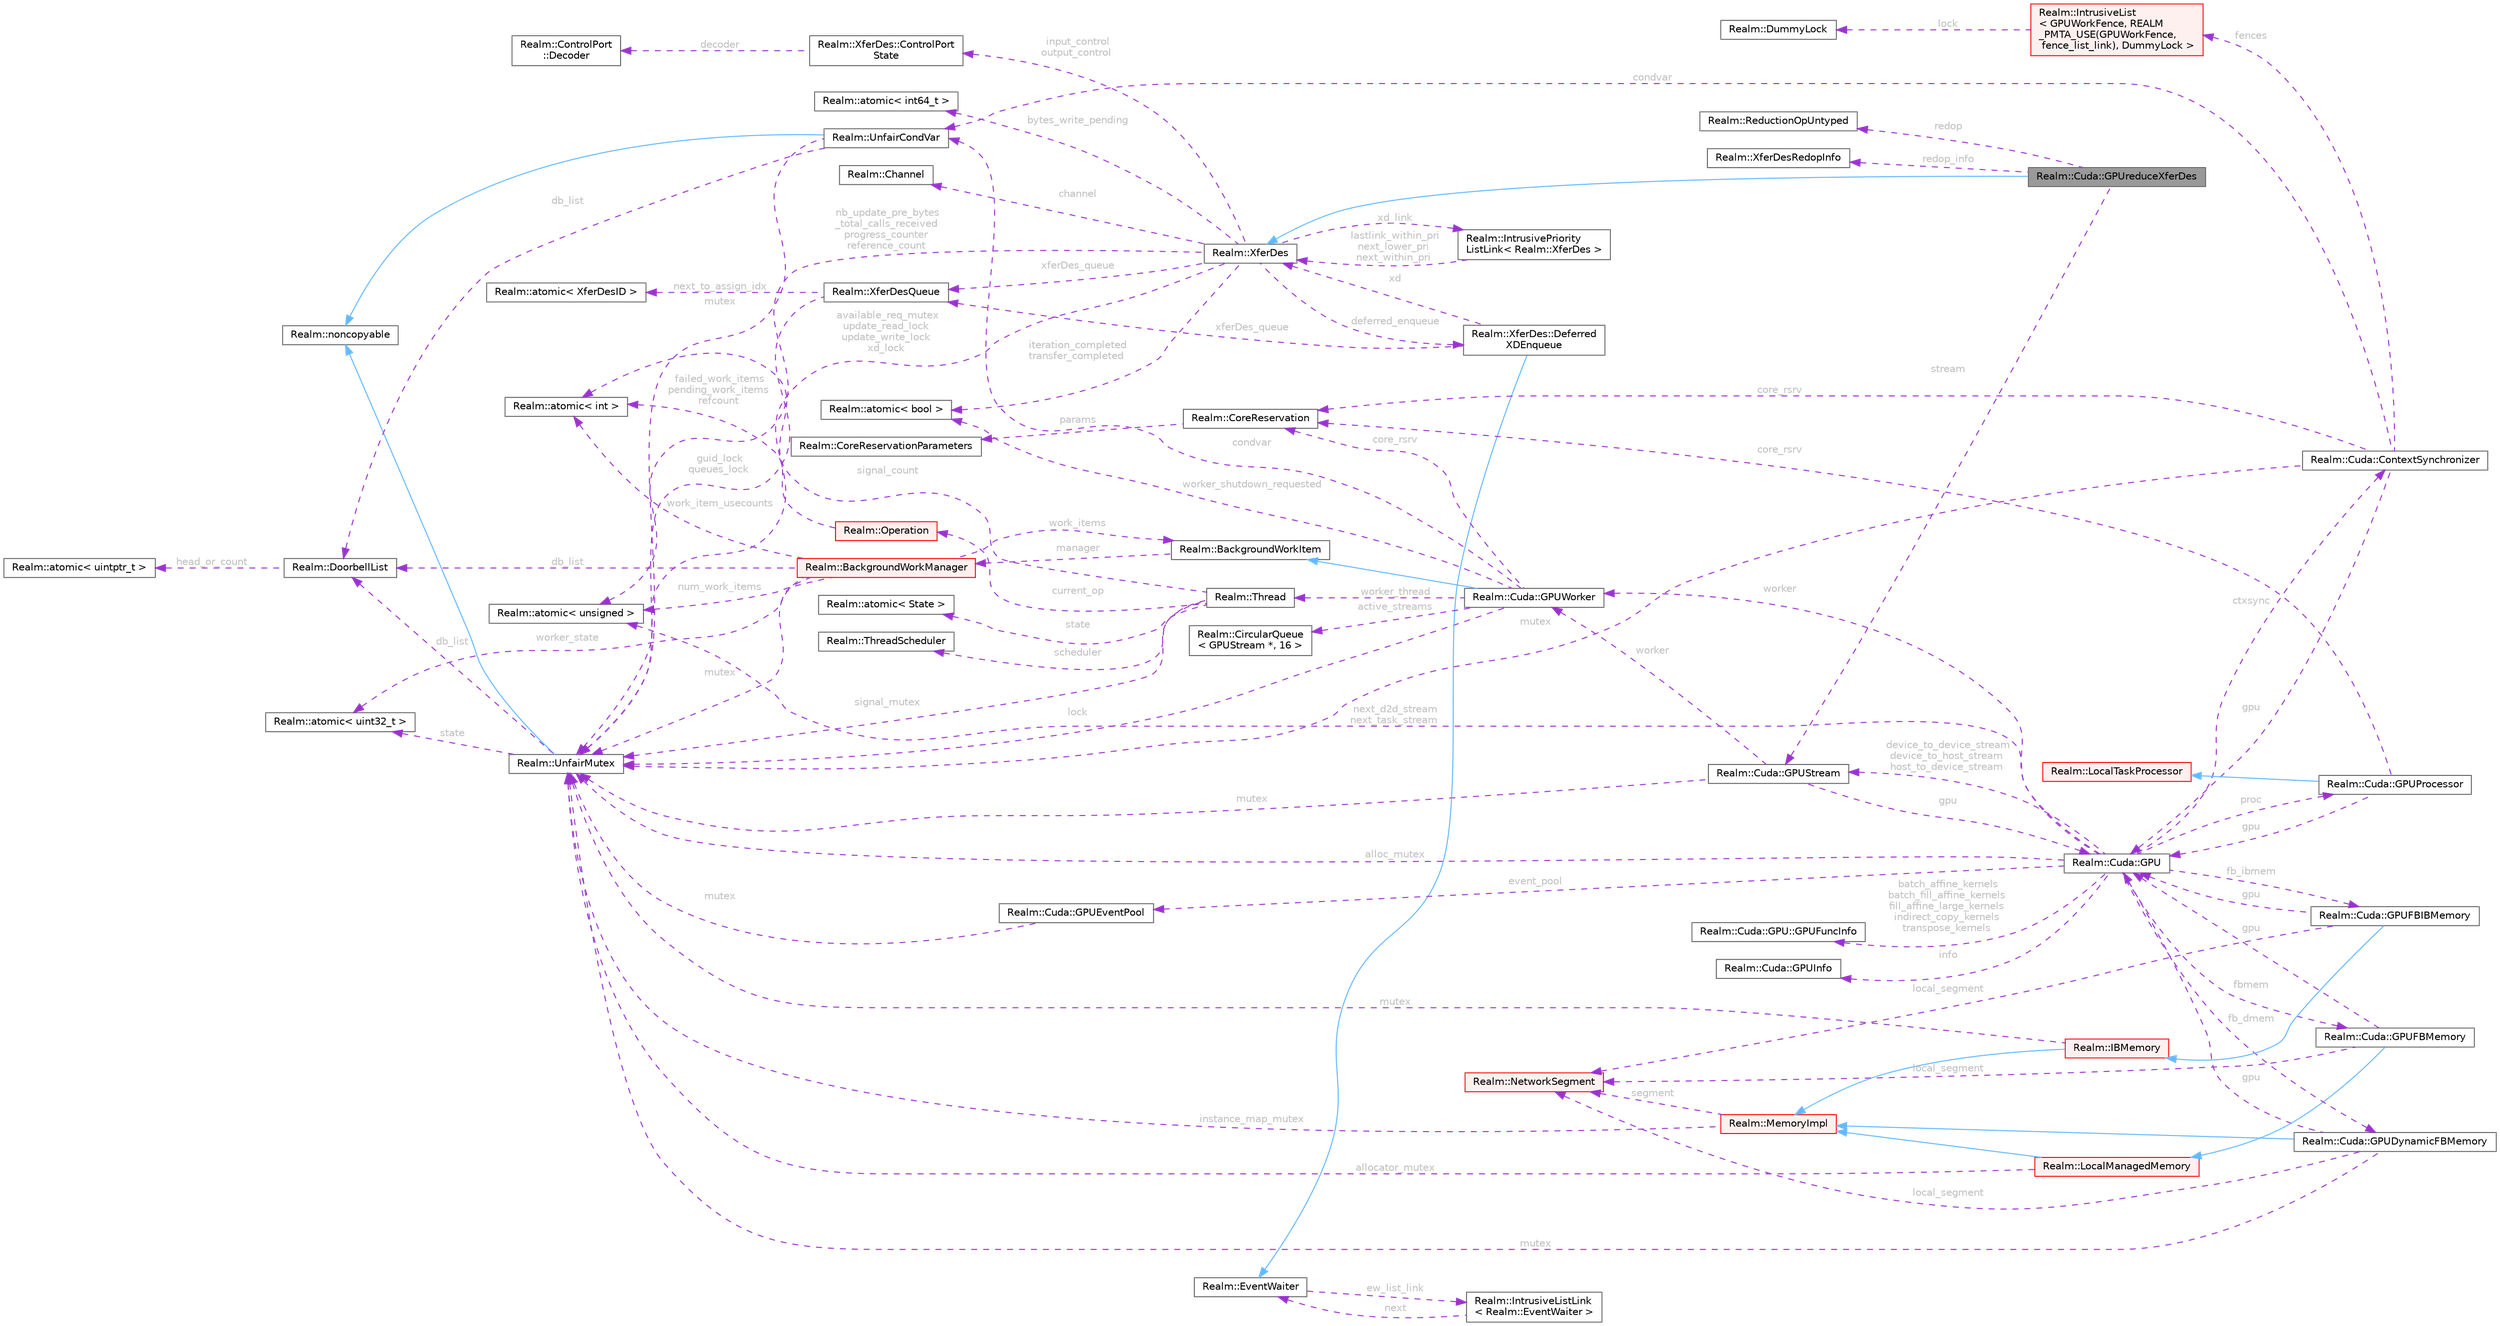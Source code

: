 digraph "Realm::Cuda::GPUreduceXferDes"
{
 // LATEX_PDF_SIZE
  bgcolor="transparent";
  edge [fontname=Helvetica,fontsize=10,labelfontname=Helvetica,labelfontsize=10];
  node [fontname=Helvetica,fontsize=10,shape=box,height=0.2,width=0.4];
  rankdir="LR";
  Node1 [id="Node000001",label="Realm::Cuda::GPUreduceXferDes",height=0.2,width=0.4,color="gray40", fillcolor="grey60", style="filled", fontcolor="black",tooltip=" "];
  Node2 -> Node1 [id="edge1_Node000001_Node000002",dir="back",color="steelblue1",style="solid",tooltip=" "];
  Node2 [id="Node000002",label="Realm::XferDes",height=0.2,width=0.4,color="gray40", fillcolor="white", style="filled",URL="$classRealm_1_1XferDes.html",tooltip=" "];
  Node3 -> Node2 [id="edge2_Node000002_Node000003",dir="back",color="darkorchid3",style="dashed",tooltip=" ",label=" xferDes_queue",fontcolor="grey" ];
  Node3 [id="Node000003",label="Realm::XferDesQueue",height=0.2,width=0.4,color="gray40", fillcolor="white", style="filled",URL="$classRealm_1_1XferDesQueue.html",tooltip=" "];
  Node4 -> Node3 [id="edge3_Node000003_Node000004",dir="back",color="darkorchid3",style="dashed",tooltip=" ",label=" guid_lock\nqueues_lock",fontcolor="grey" ];
  Node4 [id="Node000004",label="Realm::UnfairMutex",height=0.2,width=0.4,color="gray40", fillcolor="white", style="filled",URL="$classRealm_1_1UnfairMutex.html",tooltip=" "];
  Node5 -> Node4 [id="edge4_Node000004_Node000005",dir="back",color="steelblue1",style="solid",tooltip=" "];
  Node5 [id="Node000005",label="Realm::noncopyable",height=0.2,width=0.4,color="gray40", fillcolor="white", style="filled",URL="$classRealm_1_1noncopyable.html",tooltip=" "];
  Node6 -> Node4 [id="edge5_Node000004_Node000006",dir="back",color="darkorchid3",style="dashed",tooltip=" ",label=" state",fontcolor="grey" ];
  Node6 [id="Node000006",label="Realm::atomic\< uint32_t \>",height=0.2,width=0.4,color="gray40", fillcolor="white", style="filled",URL="$classRealm_1_1atomic.html",tooltip=" "];
  Node7 -> Node4 [id="edge6_Node000004_Node000007",dir="back",color="darkorchid3",style="dashed",tooltip=" ",label=" db_list",fontcolor="grey" ];
  Node7 [id="Node000007",label="Realm::DoorbellList",height=0.2,width=0.4,color="gray40", fillcolor="white", style="filled",URL="$classRealm_1_1DoorbellList.html",tooltip=" "];
  Node8 -> Node7 [id="edge7_Node000007_Node000008",dir="back",color="darkorchid3",style="dashed",tooltip=" ",label=" head_or_count",fontcolor="grey" ];
  Node8 [id="Node000008",label="Realm::atomic\< uintptr_t \>",height=0.2,width=0.4,color="gray40", fillcolor="white", style="filled",URL="$classRealm_1_1atomic.html",tooltip=" "];
  Node9 -> Node3 [id="edge8_Node000003_Node000009",dir="back",color="darkorchid3",style="dashed",tooltip=" ",label=" next_to_assign_idx",fontcolor="grey" ];
  Node9 [id="Node000009",label="Realm::atomic\< XferDesID \>",height=0.2,width=0.4,color="gray40", fillcolor="white", style="filled",URL="$classRealm_1_1atomic.html",tooltip=" "];
  Node10 -> Node2 [id="edge9_Node000002_Node000010",dir="back",color="darkorchid3",style="dashed",tooltip=" ",label=" iteration_completed\ntransfer_completed",fontcolor="grey" ];
  Node10 [id="Node000010",label="Realm::atomic\< bool \>",height=0.2,width=0.4,color="gray40", fillcolor="white", style="filled",URL="$classRealm_1_1atomic.html",tooltip=" "];
  Node11 -> Node2 [id="edge10_Node000002_Node000011",dir="back",color="darkorchid3",style="dashed",tooltip=" ",label=" bytes_write_pending",fontcolor="grey" ];
  Node11 [id="Node000011",label="Realm::atomic\< int64_t \>",height=0.2,width=0.4,color="gray40", fillcolor="white", style="filled",URL="$classRealm_1_1atomic.html",tooltip=" "];
  Node12 -> Node2 [id="edge11_Node000002_Node000012",dir="back",color="darkorchid3",style="dashed",tooltip=" ",label=" input_control\noutput_control",fontcolor="grey" ];
  Node12 [id="Node000012",label="Realm::XferDes::ControlPort\lState",height=0.2,width=0.4,color="gray40", fillcolor="white", style="filled",URL="$structRealm_1_1XferDes_1_1ControlPortState.html",tooltip=" "];
  Node13 -> Node12 [id="edge12_Node000012_Node000013",dir="back",color="darkorchid3",style="dashed",tooltip=" ",label=" decoder",fontcolor="grey" ];
  Node13 [id="Node000013",label="Realm::ControlPort\l::Decoder",height=0.2,width=0.4,color="gray40", fillcolor="white", style="filled",URL="$classRealm_1_1ControlPort_1_1Decoder.html",tooltip=" "];
  Node14 -> Node2 [id="edge13_Node000002_Node000014",dir="back",color="darkorchid3",style="dashed",tooltip=" ",label=" channel",fontcolor="grey" ];
  Node14 [id="Node000014",label="Realm::Channel",height=0.2,width=0.4,color="gray40", fillcolor="white", style="filled",URL="$classRealm_1_1Channel.html",tooltip=" "];
  Node4 -> Node2 [id="edge14_Node000002_Node000004",dir="back",color="darkorchid3",style="dashed",tooltip=" ",label=" available_req_mutex\nupdate_read_lock\nupdate_write_lock\nxd_lock",fontcolor="grey" ];
  Node15 -> Node2 [id="edge15_Node000002_Node000015",dir="back",color="darkorchid3",style="dashed",tooltip=" ",label=" nb_update_pre_bytes\l_total_calls_received\nprogress_counter\nreference_count",fontcolor="grey" ];
  Node15 [id="Node000015",label="Realm::atomic\< unsigned \>",height=0.2,width=0.4,color="gray40", fillcolor="white", style="filled",URL="$classRealm_1_1atomic.html",tooltip=" "];
  Node16 -> Node2 [id="edge16_Node000002_Node000016",dir="back",color="darkorchid3",style="dashed",tooltip=" ",label=" xd_link",fontcolor="grey" ];
  Node16 [id="Node000016",label="Realm::IntrusivePriority\lListLink\< Realm::XferDes \>",height=0.2,width=0.4,color="gray40", fillcolor="white", style="filled",URL="$structRealm_1_1IntrusivePriorityListLink.html",tooltip=" "];
  Node2 -> Node16 [id="edge17_Node000016_Node000002",dir="back",color="darkorchid3",style="dashed",tooltip=" ",label=" lastlink_within_pri\nnext_lower_pri\nnext_within_pri",fontcolor="grey" ];
  Node17 -> Node2 [id="edge18_Node000002_Node000017",dir="back",color="darkorchid3",style="dashed",tooltip=" ",label=" deferred_enqueue",fontcolor="grey" ];
  Node17 [id="Node000017",label="Realm::XferDes::Deferred\lXDEnqueue",height=0.2,width=0.4,color="gray40", fillcolor="white", style="filled",URL="$classRealm_1_1XferDes_1_1DeferredXDEnqueue.html",tooltip=" "];
  Node18 -> Node17 [id="edge19_Node000017_Node000018",dir="back",color="steelblue1",style="solid",tooltip=" "];
  Node18 [id="Node000018",label="Realm::EventWaiter",height=0.2,width=0.4,color="gray40", fillcolor="white", style="filled",URL="$classRealm_1_1EventWaiter.html",tooltip=" "];
  Node19 -> Node18 [id="edge20_Node000018_Node000019",dir="back",color="darkorchid3",style="dashed",tooltip=" ",label=" ew_list_link",fontcolor="grey" ];
  Node19 [id="Node000019",label="Realm::IntrusiveListLink\l\< Realm::EventWaiter \>",height=0.2,width=0.4,color="gray40", fillcolor="white", style="filled",URL="$structRealm_1_1IntrusiveListLink.html",tooltip=" "];
  Node18 -> Node19 [id="edge21_Node000019_Node000018",dir="back",color="darkorchid3",style="dashed",tooltip=" ",label=" next",fontcolor="grey" ];
  Node3 -> Node17 [id="edge22_Node000017_Node000003",dir="back",color="darkorchid3",style="dashed",tooltip=" ",label=" xferDes_queue",fontcolor="grey" ];
  Node2 -> Node17 [id="edge23_Node000017_Node000002",dir="back",color="darkorchid3",style="dashed",tooltip=" ",label=" xd",fontcolor="grey" ];
  Node20 -> Node1 [id="edge24_Node000001_Node000020",dir="back",color="darkorchid3",style="dashed",tooltip=" ",label=" redop_info",fontcolor="grey" ];
  Node20 [id="Node000020",label="Realm::XferDesRedopInfo",height=0.2,width=0.4,color="gray40", fillcolor="white", style="filled",URL="$structRealm_1_1XferDesRedopInfo.html",tooltip=" "];
  Node21 -> Node1 [id="edge25_Node000001_Node000021",dir="back",color="darkorchid3",style="dashed",tooltip=" ",label=" redop",fontcolor="grey" ];
  Node21 [id="Node000021",label="Realm::ReductionOpUntyped",height=0.2,width=0.4,color="gray40", fillcolor="white", style="filled",URL="$structRealm_1_1ReductionOpUntyped.html",tooltip=" "];
  Node22 -> Node1 [id="edge26_Node000001_Node000022",dir="back",color="darkorchid3",style="dashed",tooltip=" ",label=" stream",fontcolor="grey" ];
  Node22 [id="Node000022",label="Realm::Cuda::GPUStream",height=0.2,width=0.4,color="gray40", fillcolor="white", style="filled",URL="$classRealm_1_1Cuda_1_1GPUStream.html",tooltip=" "];
  Node23 -> Node22 [id="edge27_Node000022_Node000023",dir="back",color="darkorchid3",style="dashed",tooltip=" ",label=" gpu",fontcolor="grey" ];
  Node23 [id="Node000023",label="Realm::Cuda::GPU",height=0.2,width=0.4,color="gray40", fillcolor="white", style="filled",URL="$classRealm_1_1Cuda_1_1GPU.html",tooltip=" "];
  Node24 -> Node23 [id="edge28_Node000023_Node000024",dir="back",color="darkorchid3",style="dashed",tooltip=" ",label=" ctxsync",fontcolor="grey" ];
  Node24 [id="Node000024",label="Realm::Cuda::ContextSynchronizer",height=0.2,width=0.4,color="gray40", fillcolor="white", style="filled",URL="$classRealm_1_1Cuda_1_1ContextSynchronizer.html",tooltip=" "];
  Node23 -> Node24 [id="edge29_Node000024_Node000023",dir="back",color="darkorchid3",style="dashed",tooltip=" ",label=" gpu",fontcolor="grey" ];
  Node4 -> Node24 [id="edge30_Node000024_Node000004",dir="back",color="darkorchid3",style="dashed",tooltip=" ",label=" mutex",fontcolor="grey" ];
  Node25 -> Node24 [id="edge31_Node000024_Node000025",dir="back",color="darkorchid3",style="dashed",tooltip=" ",label=" condvar",fontcolor="grey" ];
  Node25 [id="Node000025",label="Realm::UnfairCondVar",height=0.2,width=0.4,color="gray40", fillcolor="white", style="filled",URL="$classRealm_1_1UnfairCondVar.html",tooltip=" "];
  Node5 -> Node25 [id="edge32_Node000025_Node000005",dir="back",color="steelblue1",style="solid",tooltip=" "];
  Node4 -> Node25 [id="edge33_Node000025_Node000004",dir="back",color="darkorchid3",style="dashed",tooltip=" ",label=" mutex",fontcolor="grey" ];
  Node7 -> Node25 [id="edge34_Node000025_Node000007",dir="back",color="darkorchid3",style="dashed",tooltip=" ",label=" db_list",fontcolor="grey" ];
  Node26 -> Node24 [id="edge35_Node000024_Node000026",dir="back",color="darkorchid3",style="dashed",tooltip=" ",label=" fences",fontcolor="grey" ];
  Node26 [id="Node000026",label="Realm::IntrusiveList\l\< GPUWorkFence, REALM\l_PMTA_USE(GPUWorkFence,\l fence_list_link), DummyLock \>",height=0.2,width=0.4,color="red", fillcolor="#FFF0F0", style="filled",URL="$classRealm_1_1IntrusiveList.html",tooltip=" "];
  Node27 -> Node26 [id="edge36_Node000026_Node000027",dir="back",color="darkorchid3",style="dashed",tooltip=" ",label=" lock",fontcolor="grey" ];
  Node27 [id="Node000027",label="Realm::DummyLock",height=0.2,width=0.4,color="gray40", fillcolor="white", style="filled",URL="$classRealm_1_1DummyLock.html",tooltip=" "];
  Node69 -> Node24 [id="edge37_Node000024_Node000069",dir="back",color="darkorchid3",style="dashed",tooltip=" ",label=" core_rsrv",fontcolor="grey" ];
  Node69 [id="Node000069",label="Realm::CoreReservation",height=0.2,width=0.4,color="gray40", fillcolor="white", style="filled",URL="$classRealm_1_1CoreReservation.html",tooltip=" "];
  Node70 -> Node69 [id="edge38_Node000069_Node000070",dir="back",color="darkorchid3",style="dashed",tooltip=" ",label=" params",fontcolor="grey" ];
  Node70 [id="Node000070",label="Realm::CoreReservationParameters",height=0.2,width=0.4,color="gray40", fillcolor="white", style="filled",URL="$classRealm_1_1CoreReservationParameters.html",tooltip=" "];
  Node71 -> Node23 [id="edge39_Node000023_Node000071",dir="back",color="darkorchid3",style="dashed",tooltip=" ",label=" info",fontcolor="grey" ];
  Node71 [id="Node000071",label="Realm::Cuda::GPUInfo",height=0.2,width=0.4,color="gray40", fillcolor="white", style="filled",URL="$structRealm_1_1Cuda_1_1GPUInfo.html",tooltip=" "];
  Node72 -> Node23 [id="edge40_Node000023_Node000072",dir="back",color="darkorchid3",style="dashed",tooltip=" ",label=" worker",fontcolor="grey" ];
  Node72 [id="Node000072",label="Realm::Cuda::GPUWorker",height=0.2,width=0.4,color="gray40", fillcolor="white", style="filled",URL="$classRealm_1_1Cuda_1_1GPUWorker.html",tooltip=" "];
  Node47 -> Node72 [id="edge41_Node000072_Node000047",dir="back",color="steelblue1",style="solid",tooltip=" "];
  Node47 [id="Node000047",label="Realm::BackgroundWorkItem",height=0.2,width=0.4,color="gray40", fillcolor="white", style="filled",URL="$classRealm_1_1BackgroundWorkItem.html",tooltip=" "];
  Node48 -> Node47 [id="edge42_Node000047_Node000048",dir="back",color="darkorchid3",style="dashed",tooltip=" ",label=" manager",fontcolor="grey" ];
  Node48 [id="Node000048",label="Realm::BackgroundWorkManager",height=0.2,width=0.4,color="red", fillcolor="#FFF0F0", style="filled",URL="$classRealm_1_1BackgroundWorkManager.html",tooltip=" "];
  Node4 -> Node48 [id="edge43_Node000048_Node000004",dir="back",color="darkorchid3",style="dashed",tooltip=" ",label=" mutex",fontcolor="grey" ];
  Node15 -> Node48 [id="edge44_Node000048_Node000015",dir="back",color="darkorchid3",style="dashed",tooltip=" ",label=" num_work_items",fontcolor="grey" ];
  Node41 -> Node48 [id="edge45_Node000048_Node000041",dir="back",color="darkorchid3",style="dashed",tooltip=" ",label=" work_item_usecounts",fontcolor="grey" ];
  Node41 [id="Node000041",label="Realm::atomic\< int \>",height=0.2,width=0.4,color="gray40", fillcolor="white", style="filled",URL="$classRealm_1_1atomic.html",tooltip=" "];
  Node47 -> Node48 [id="edge46_Node000048_Node000047",dir="back",color="darkorchid3",style="dashed",tooltip=" ",label=" work_items",fontcolor="grey" ];
  Node6 -> Node48 [id="edge47_Node000048_Node000006",dir="back",color="darkorchid3",style="dashed",tooltip=" ",label=" worker_state",fontcolor="grey" ];
  Node7 -> Node48 [id="edge48_Node000048_Node000007",dir="back",color="darkorchid3",style="dashed",tooltip=" ",label=" db_list",fontcolor="grey" ];
  Node4 -> Node72 [id="edge49_Node000072_Node000004",dir="back",color="darkorchid3",style="dashed",tooltip=" ",label=" lock",fontcolor="grey" ];
  Node25 -> Node72 [id="edge50_Node000072_Node000025",dir="back",color="darkorchid3",style="dashed",tooltip=" ",label=" condvar",fontcolor="grey" ];
  Node73 -> Node72 [id="edge51_Node000072_Node000073",dir="back",color="darkorchid3",style="dashed",tooltip=" ",label=" active_streams",fontcolor="grey" ];
  Node73 [id="Node000073",label="Realm::CircularQueue\l\< GPUStream *, 16 \>",height=0.2,width=0.4,color="gray40", fillcolor="white", style="filled",URL="$classRealm_1_1CircularQueue.html",tooltip=" "];
  Node69 -> Node72 [id="edge52_Node000072_Node000069",dir="back",color="darkorchid3",style="dashed",tooltip=" ",label=" core_rsrv",fontcolor="grey" ];
  Node74 -> Node72 [id="edge53_Node000072_Node000074",dir="back",color="darkorchid3",style="dashed",tooltip=" ",label=" worker_thread",fontcolor="grey" ];
  Node74 [id="Node000074",label="Realm::Thread",height=0.2,width=0.4,color="gray40", fillcolor="white", style="filled",URL="$classRealm_1_1Thread.html",tooltip=" "];
  Node75 -> Node74 [id="edge54_Node000074_Node000075",dir="back",color="darkorchid3",style="dashed",tooltip=" ",label=" state",fontcolor="grey" ];
  Node75 [id="Node000075",label="Realm::atomic\< State \>",height=0.2,width=0.4,color="gray40", fillcolor="white", style="filled",URL="$classRealm_1_1atomic.html",tooltip=" "];
  Node76 -> Node74 [id="edge55_Node000074_Node000076",dir="back",color="darkorchid3",style="dashed",tooltip=" ",label=" scheduler",fontcolor="grey" ];
  Node76 [id="Node000076",label="Realm::ThreadScheduler",height=0.2,width=0.4,color="gray40", fillcolor="white", style="filled",URL="$classRealm_1_1ThreadScheduler.html",tooltip=" "];
  Node31 -> Node74 [id="edge56_Node000074_Node000031",dir="back",color="darkorchid3",style="dashed",tooltip=" ",label=" current_op",fontcolor="grey" ];
  Node31 [id="Node000031",label="Realm::Operation",height=0.2,width=0.4,color="red", fillcolor="#FFF0F0", style="filled",URL="$classRealm_1_1Operation.html",tooltip=" "];
  Node41 -> Node31 [id="edge57_Node000031_Node000041",dir="back",color="darkorchid3",style="dashed",tooltip=" ",label=" failed_work_items\npending_work_items\nrefcount",fontcolor="grey" ];
  Node41 -> Node74 [id="edge58_Node000074_Node000041",dir="back",color="darkorchid3",style="dashed",tooltip=" ",label=" signal_count",fontcolor="grey" ];
  Node4 -> Node74 [id="edge59_Node000074_Node000004",dir="back",color="darkorchid3",style="dashed",tooltip=" ",label=" signal_mutex",fontcolor="grey" ];
  Node10 -> Node72 [id="edge60_Node000072_Node000010",dir="back",color="darkorchid3",style="dashed",tooltip=" ",label=" worker_shutdown_requested",fontcolor="grey" ];
  Node77 -> Node23 [id="edge61_Node000023_Node000077",dir="back",color="darkorchid3",style="dashed",tooltip=" ",label=" proc",fontcolor="grey" ];
  Node77 [id="Node000077",label="Realm::Cuda::GPUProcessor",height=0.2,width=0.4,color="gray40", fillcolor="white", style="filled",URL="$classRealm_1_1Cuda_1_1GPUProcessor.html",tooltip=" "];
  Node78 -> Node77 [id="edge62_Node000077_Node000078",dir="back",color="steelblue1",style="solid",tooltip=" "];
  Node78 [id="Node000078",label="Realm::LocalTaskProcessor",height=0.2,width=0.4,color="red", fillcolor="#FFF0F0", style="filled",URL="$classRealm_1_1LocalTaskProcessor.html",tooltip=" "];
  Node23 -> Node77 [id="edge63_Node000077_Node000023",dir="back",color="darkorchid3",style="dashed",tooltip=" ",label=" gpu",fontcolor="grey" ];
  Node69 -> Node77 [id="edge64_Node000077_Node000069",dir="back",color="darkorchid3",style="dashed",tooltip=" ",label=" core_rsrv",fontcolor="grey" ];
  Node110 -> Node23 [id="edge65_Node000023_Node000110",dir="back",color="darkorchid3",style="dashed",tooltip=" ",label=" fbmem",fontcolor="grey" ];
  Node110 [id="Node000110",label="Realm::Cuda::GPUFBMemory",height=0.2,width=0.4,color="gray40", fillcolor="white", style="filled",URL="$classRealm_1_1Cuda_1_1GPUFBMemory.html",tooltip=" "];
  Node111 -> Node110 [id="edge66_Node000110_Node000111",dir="back",color="steelblue1",style="solid",tooltip=" "];
  Node111 [id="Node000111",label="Realm::LocalManagedMemory",height=0.2,width=0.4,color="red", fillcolor="#FFF0F0", style="filled",URL="$classRealm_1_1LocalManagedMemory.html",tooltip=" "];
  Node112 -> Node111 [id="edge67_Node000111_Node000112",dir="back",color="steelblue1",style="solid",tooltip=" "];
  Node112 [id="Node000112",label="Realm::MemoryImpl",height=0.2,width=0.4,color="red", fillcolor="#FFF0F0", style="filled",URL="$classRealm_1_1MemoryImpl.html",tooltip=" "];
  Node114 -> Node112 [id="edge68_Node000112_Node000114",dir="back",color="darkorchid3",style="dashed",tooltip=" ",label=" segment",fontcolor="grey" ];
  Node114 [id="Node000114",label="Realm::NetworkSegment",height=0.2,width=0.4,color="red", fillcolor="#FFF0F0", style="filled",URL="$classRealm_1_1NetworkSegment.html",tooltip=" "];
  Node4 -> Node112 [id="edge69_Node000112_Node000004",dir="back",color="darkorchid3",style="dashed",tooltip=" ",label=" instance_map_mutex",fontcolor="grey" ];
  Node4 -> Node111 [id="edge70_Node000111_Node000004",dir="back",color="darkorchid3",style="dashed",tooltip=" ",label=" allocator_mutex",fontcolor="grey" ];
  Node23 -> Node110 [id="edge71_Node000110_Node000023",dir="back",color="darkorchid3",style="dashed",tooltip=" ",label=" gpu",fontcolor="grey" ];
  Node114 -> Node110 [id="edge72_Node000110_Node000114",dir="back",color="darkorchid3",style="dashed",tooltip=" ",label=" local_segment",fontcolor="grey" ];
  Node142 -> Node23 [id="edge73_Node000023_Node000142",dir="back",color="darkorchid3",style="dashed",tooltip=" ",label=" fb_dmem",fontcolor="grey" ];
  Node142 [id="Node000142",label="Realm::Cuda::GPUDynamicFBMemory",height=0.2,width=0.4,color="gray40", fillcolor="white", style="filled",URL="$classRealm_1_1Cuda_1_1GPUDynamicFBMemory.html",tooltip=" "];
  Node112 -> Node142 [id="edge74_Node000142_Node000112",dir="back",color="steelblue1",style="solid",tooltip=" "];
  Node23 -> Node142 [id="edge75_Node000142_Node000023",dir="back",color="darkorchid3",style="dashed",tooltip=" ",label=" gpu",fontcolor="grey" ];
  Node4 -> Node142 [id="edge76_Node000142_Node000004",dir="back",color="darkorchid3",style="dashed",tooltip=" ",label=" mutex",fontcolor="grey" ];
  Node114 -> Node142 [id="edge77_Node000142_Node000114",dir="back",color="darkorchid3",style="dashed",tooltip=" ",label=" local_segment",fontcolor="grey" ];
  Node143 -> Node23 [id="edge78_Node000023_Node000143",dir="back",color="darkorchid3",style="dashed",tooltip=" ",label=" fb_ibmem",fontcolor="grey" ];
  Node143 [id="Node000143",label="Realm::Cuda::GPUFBIBMemory",height=0.2,width=0.4,color="gray40", fillcolor="white", style="filled",URL="$classRealm_1_1Cuda_1_1GPUFBIBMemory.html",tooltip=" "];
  Node144 -> Node143 [id="edge79_Node000143_Node000144",dir="back",color="steelblue1",style="solid",tooltip=" "];
  Node144 [id="Node000144",label="Realm::IBMemory",height=0.2,width=0.4,color="red", fillcolor="#FFF0F0", style="filled",URL="$classRealm_1_1IBMemory.html",tooltip=" "];
  Node112 -> Node144 [id="edge80_Node000144_Node000112",dir="back",color="steelblue1",style="solid",tooltip=" "];
  Node4 -> Node144 [id="edge81_Node000144_Node000004",dir="back",color="darkorchid3",style="dashed",tooltip=" ",label=" mutex",fontcolor="grey" ];
  Node23 -> Node143 [id="edge82_Node000143_Node000023",dir="back",color="darkorchid3",style="dashed",tooltip=" ",label=" gpu",fontcolor="grey" ];
  Node114 -> Node143 [id="edge83_Node000143_Node000114",dir="back",color="darkorchid3",style="dashed",tooltip=" ",label=" local_segment",fontcolor="grey" ];
  Node146 -> Node23 [id="edge84_Node000023_Node000146",dir="back",color="darkorchid3",style="dashed",tooltip=" ",label=" batch_affine_kernels\nbatch_fill_affine_kernels\nfill_affine_large_kernels\nindirect_copy_kernels\ntranspose_kernels",fontcolor="grey" ];
  Node146 [id="Node000146",label="Realm::Cuda::GPU::GPUFuncInfo",height=0.2,width=0.4,color="gray40", fillcolor="white", style="filled",URL="$structRealm_1_1Cuda_1_1GPU_1_1GPUFuncInfo.html",tooltip=" "];
  Node22 -> Node23 [id="edge85_Node000023_Node000022",dir="back",color="darkorchid3",style="dashed",tooltip=" ",label=" device_to_device_stream\ndevice_to_host_stream\nhost_to_device_stream",fontcolor="grey" ];
  Node15 -> Node23 [id="edge86_Node000023_Node000015",dir="back",color="darkorchid3",style="dashed",tooltip=" ",label=" next_d2d_stream\nnext_task_stream",fontcolor="grey" ];
  Node147 -> Node23 [id="edge87_Node000023_Node000147",dir="back",color="darkorchid3",style="dashed",tooltip=" ",label=" event_pool",fontcolor="grey" ];
  Node147 [id="Node000147",label="Realm::Cuda::GPUEventPool",height=0.2,width=0.4,color="gray40", fillcolor="white", style="filled",URL="$classRealm_1_1Cuda_1_1GPUEventPool.html",tooltip=" "];
  Node4 -> Node147 [id="edge88_Node000147_Node000004",dir="back",color="darkorchid3",style="dashed",tooltip=" ",label=" mutex",fontcolor="grey" ];
  Node4 -> Node23 [id="edge89_Node000023_Node000004",dir="back",color="darkorchid3",style="dashed",tooltip=" ",label=" alloc_mutex",fontcolor="grey" ];
  Node72 -> Node22 [id="edge90_Node000022_Node000072",dir="back",color="darkorchid3",style="dashed",tooltip=" ",label=" worker",fontcolor="grey" ];
  Node4 -> Node22 [id="edge91_Node000022_Node000004",dir="back",color="darkorchid3",style="dashed",tooltip=" ",label=" mutex",fontcolor="grey" ];
}
